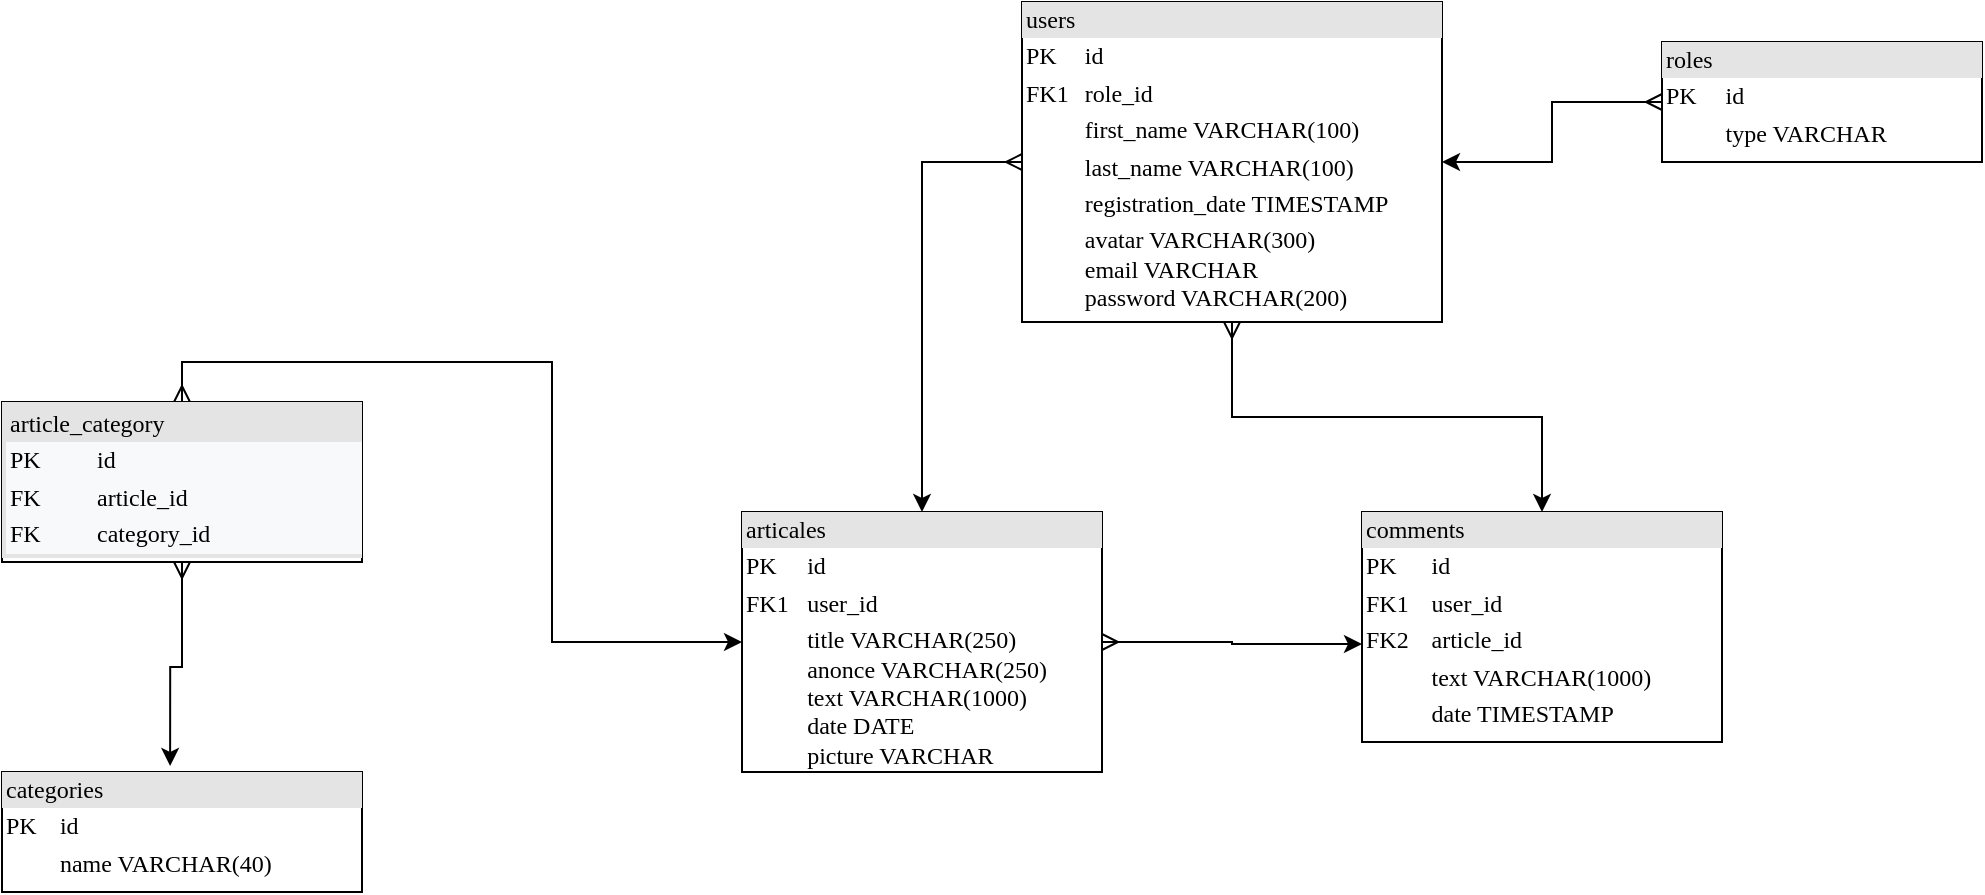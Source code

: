 <mxfile version="19.0.0" type="device"><diagram name="Page-1" id="2ca16b54-16f6-2749-3443-fa8db7711227"><mxGraphModel dx="786" dy="491" grid="1" gridSize="10" guides="1" tooltips="1" connect="1" arrows="1" fold="1" page="1" pageScale="1" pageWidth="1100" pageHeight="850" background="none" math="0" shadow="0"><root><mxCell id="0"/><mxCell id="1" parent="0"/><mxCell id="zmpD0okukfCURoLaRzCF-12" style="edgeStyle=orthogonalEdgeStyle;rounded=0;orthogonalLoop=1;jettySize=auto;html=1;exitX=1;exitY=0.5;exitDx=0;exitDy=0;entryX=0;entryY=0.574;entryDx=0;entryDy=0;entryPerimeter=0;startArrow=ERmany;startFill=0;" parent="1" source="2ed32ef02a7f4228-1" target="zmpD0okukfCURoLaRzCF-11" edge="1"><mxGeometry relative="1" as="geometry"/></mxCell><mxCell id="2ed32ef02a7f4228-1" value="&lt;div style=&quot;box-sizing:border-box;width:100%;background:#e4e4e4;padding:2px;&quot;&gt;articales&lt;/div&gt;&lt;table style=&quot;width:100%;font-size:1em;&quot; cellpadding=&quot;2&quot; cellspacing=&quot;0&quot;&gt;&lt;tbody&gt;&lt;tr&gt;&lt;td&gt;PK&lt;/td&gt;&lt;td&gt;id&lt;/td&gt;&lt;/tr&gt;&lt;tr&gt;&lt;td&gt;FK1&lt;/td&gt;&lt;td&gt;user_id&lt;/td&gt;&lt;/tr&gt;&lt;tr&gt;&lt;td&gt;&lt;/td&gt;&lt;td&gt;title VARCHAR(250)&lt;br&gt;anonce VARCHAR(250)&lt;br&gt;text VARCHAR(1000)&lt;br&gt;date DATE&lt;br&gt;picture VARCHAR&lt;br&gt;&lt;br&gt;&lt;/td&gt;&lt;/tr&gt;&lt;/tbody&gt;&lt;/table&gt;" style="verticalAlign=top;align=left;overflow=fill;html=1;rounded=0;shadow=0;comic=0;labelBackgroundColor=none;strokeWidth=1;fontFamily=Verdana;fontSize=12" parent="1" vertex="1"><mxGeometry x="450" y="295" width="180" height="130" as="geometry"/></mxCell><mxCell id="2ed32ef02a7f4228-5" value="&lt;div style=&quot;box-sizing:border-box;width:100%;background:#e4e4e4;padding:2px;&quot;&gt;categories&lt;/div&gt;&lt;table style=&quot;width:100%;font-size:1em;&quot; cellpadding=&quot;2&quot; cellspacing=&quot;0&quot;&gt;&lt;tbody&gt;&lt;tr&gt;&lt;td&gt;PK&lt;/td&gt;&lt;td&gt;id&lt;/td&gt;&lt;/tr&gt;&lt;tr&gt;&lt;td&gt;&lt;br&gt;&lt;/td&gt;&lt;td&gt;name VARCHAR(40)&lt;/td&gt;&lt;/tr&gt;&lt;tr&gt;&lt;td&gt;&lt;/td&gt;&lt;td&gt;&lt;br&gt;&lt;/td&gt;&lt;/tr&gt;&lt;/tbody&gt;&lt;/table&gt;" style="verticalAlign=top;align=left;overflow=fill;html=1;rounded=0;shadow=0;comic=0;labelBackgroundColor=none;strokeWidth=1;fontFamily=Verdana;fontSize=12" parent="1" vertex="1"><mxGeometry x="80" y="425" width="180" height="60" as="geometry"/></mxCell><mxCell id="zmpD0okukfCURoLaRzCF-6" style="edgeStyle=orthogonalEdgeStyle;rounded=0;orthogonalLoop=1;jettySize=auto;html=1;exitX=0.5;exitY=1;exitDx=0;exitDy=0;entryX=0.467;entryY=-0.05;entryDx=0;entryDy=0;entryPerimeter=0;startArrow=ERmany;startFill=0;" parent="1" source="zmpD0okukfCURoLaRzCF-2" target="2ed32ef02a7f4228-5" edge="1"><mxGeometry relative="1" as="geometry"/></mxCell><mxCell id="zmpD0okukfCURoLaRzCF-7" style="edgeStyle=orthogonalEdgeStyle;rounded=0;orthogonalLoop=1;jettySize=auto;html=1;exitX=0.5;exitY=0;exitDx=0;exitDy=0;entryX=0;entryY=0.5;entryDx=0;entryDy=0;startArrow=ERmany;startFill=0;" parent="1" source="zmpD0okukfCURoLaRzCF-2" target="2ed32ef02a7f4228-1" edge="1"><mxGeometry relative="1" as="geometry"/></mxCell><mxCell id="zmpD0okukfCURoLaRzCF-2" value="&lt;div style=&quot;box-sizing:border-box;width:100%;background:#e4e4e4;padding:2px;&quot;&gt;&lt;div style=&quot;box-sizing: border-box; width: 180px; background-image: initial; background-position: initial; background-size: initial; background-repeat: initial; background-attachment: initial; background-origin: initial; background-clip: initial; padding: 2px;&quot;&gt;article_category&lt;/div&gt;&lt;table style=&quot;font-size: 1em; background-color: rgb(248, 249, 250); width: 180px;&quot; cellpadding=&quot;2&quot; cellspacing=&quot;0&quot;&gt;&lt;tbody&gt;&lt;tr&gt;&lt;td&gt;PK&lt;/td&gt;&lt;td&gt;id&lt;/td&gt;&lt;/tr&gt;&lt;tr&gt;&lt;td&gt;FK&lt;/td&gt;&lt;td&gt;article_id&lt;/td&gt;&lt;/tr&gt;&lt;tr&gt;&lt;td&gt;FK&lt;/td&gt;&lt;td&gt;category_id&lt;/td&gt;&lt;/tr&gt;&lt;/tbody&gt;&lt;/table&gt;&lt;/div&gt;" style="verticalAlign=top;align=left;overflow=fill;html=1;rounded=0;shadow=0;comic=0;labelBackgroundColor=none;strokeWidth=1;fontFamily=Verdana;fontSize=12" parent="1" vertex="1"><mxGeometry x="80" y="240" width="180" height="80" as="geometry"/></mxCell><mxCell id="zmpD0okukfCURoLaRzCF-9" style="edgeStyle=orthogonalEdgeStyle;rounded=0;orthogonalLoop=1;jettySize=auto;html=1;exitX=0;exitY=0.5;exitDx=0;exitDy=0;entryX=0.5;entryY=0;entryDx=0;entryDy=0;startArrow=ERmany;startFill=0;" parent="1" source="zmpD0okukfCURoLaRzCF-8" target="2ed32ef02a7f4228-1" edge="1"><mxGeometry relative="1" as="geometry"/></mxCell><mxCell id="zmpD0okukfCURoLaRzCF-13" style="edgeStyle=orthogonalEdgeStyle;rounded=0;orthogonalLoop=1;jettySize=auto;html=1;exitX=0.5;exitY=1;exitDx=0;exitDy=0;entryX=0.5;entryY=0;entryDx=0;entryDy=0;startArrow=ERmany;startFill=0;" parent="1" source="zmpD0okukfCURoLaRzCF-8" target="zmpD0okukfCURoLaRzCF-11" edge="1"><mxGeometry relative="1" as="geometry"/></mxCell><mxCell id="zmpD0okukfCURoLaRzCF-8" value="&lt;div style=&quot;box-sizing: border-box ; width: 100% ; background: #e4e4e4 ; padding: 2px&quot;&gt;users&lt;/div&gt;&lt;table style=&quot;width: 100% ; font-size: 1em&quot; cellpadding=&quot;2&quot; cellspacing=&quot;0&quot;&gt;&lt;tbody&gt;&lt;tr&gt;&lt;td&gt;PK&lt;/td&gt;&lt;td&gt;id&lt;/td&gt;&lt;/tr&gt;&lt;tr&gt;&lt;td&gt;FK1&lt;/td&gt;&lt;td&gt;role_id&lt;/td&gt;&lt;/tr&gt;&lt;tr&gt;&lt;td&gt;&lt;/td&gt;&lt;td&gt;first_name VARCHAR(100)&lt;/td&gt;&lt;/tr&gt;&lt;tr&gt;&lt;td&gt;&lt;br&gt;&lt;/td&gt;&lt;td&gt;last_name VARCHAR(100)&lt;/td&gt;&lt;/tr&gt;&lt;tr&gt;&lt;td&gt;&lt;br&gt;&lt;/td&gt;&lt;td&gt;registration_date TIMESTAMP&lt;/td&gt;&lt;/tr&gt;&lt;tr&gt;&lt;td&gt;&lt;br&gt;&lt;/td&gt;&lt;td&gt;avatar VARCHAR(300)&lt;br&gt;email VARCHAR&lt;br&gt;password VARCHAR(200)&lt;/td&gt;&lt;/tr&gt;&lt;/tbody&gt;&lt;/table&gt;" style="verticalAlign=top;align=left;overflow=fill;html=1;rounded=0;shadow=0;comic=0;labelBackgroundColor=none;strokeWidth=1;fontFamily=Verdana;fontSize=12" parent="1" vertex="1"><mxGeometry x="590" y="40" width="210" height="160" as="geometry"/></mxCell><mxCell id="zmpD0okukfCURoLaRzCF-11" value="&lt;div style=&quot;box-sizing: border-box ; width: 100% ; background: #e4e4e4 ; padding: 2px&quot;&gt;comments&lt;/div&gt;&lt;table style=&quot;width: 100% ; font-size: 1em&quot; cellpadding=&quot;2&quot; cellspacing=&quot;0&quot;&gt;&lt;tbody&gt;&lt;tr&gt;&lt;td&gt;PK&lt;/td&gt;&lt;td&gt;id&lt;/td&gt;&lt;/tr&gt;&lt;tr&gt;&lt;td&gt;FK1&lt;/td&gt;&lt;td&gt;user_id&lt;/td&gt;&lt;/tr&gt;&lt;tr&gt;&lt;td&gt;FK2&lt;/td&gt;&lt;td&gt;article_id&lt;/td&gt;&lt;/tr&gt;&lt;tr&gt;&lt;td&gt;&lt;br&gt;&lt;/td&gt;&lt;td&gt;text VARCHAR(1000)&lt;/td&gt;&lt;/tr&gt;&lt;tr&gt;&lt;td&gt;&lt;br&gt;&lt;/td&gt;&lt;td&gt;date TIMESTAMP&lt;/td&gt;&lt;/tr&gt;&lt;tr&gt;&lt;td&gt;&lt;br&gt;&lt;/td&gt;&lt;td&gt;&lt;br&gt;&lt;/td&gt;&lt;/tr&gt;&lt;/tbody&gt;&lt;/table&gt;" style="verticalAlign=top;align=left;overflow=fill;html=1;rounded=0;shadow=0;comic=0;labelBackgroundColor=none;strokeWidth=1;fontFamily=Verdana;fontSize=12" parent="1" vertex="1"><mxGeometry x="760" y="295" width="180" height="115" as="geometry"/></mxCell><mxCell id="zmpD0okukfCURoLaRzCF-15" style="edgeStyle=orthogonalEdgeStyle;rounded=0;orthogonalLoop=1;jettySize=auto;html=1;exitX=0;exitY=0.5;exitDx=0;exitDy=0;entryX=1;entryY=0.5;entryDx=0;entryDy=0;startArrow=ERmany;startFill=0;" parent="1" source="zmpD0okukfCURoLaRzCF-14" target="zmpD0okukfCURoLaRzCF-8" edge="1"><mxGeometry relative="1" as="geometry"/></mxCell><mxCell id="zmpD0okukfCURoLaRzCF-14" value="&lt;div style=&quot;box-sizing: border-box ; width: 100% ; background: #e4e4e4 ; padding: 2px&quot;&gt;roles&lt;/div&gt;&lt;table style=&quot;width: 100% ; font-size: 1em&quot; cellpadding=&quot;2&quot; cellspacing=&quot;0&quot;&gt;&lt;tbody&gt;&lt;tr&gt;&lt;td&gt;PK&lt;/td&gt;&lt;td&gt;id&lt;/td&gt;&lt;/tr&gt;&lt;tr&gt;&lt;td&gt;&lt;br&gt;&lt;/td&gt;&lt;td&gt;type VARCHAR&lt;/td&gt;&lt;/tr&gt;&lt;tr&gt;&lt;td&gt;&lt;/td&gt;&lt;td&gt;&lt;/td&gt;&lt;/tr&gt;&lt;tr&gt;&lt;td&gt;&lt;/td&gt;&lt;td&gt;&lt;br&gt;&lt;/td&gt;&lt;/tr&gt;&lt;/tbody&gt;&lt;/table&gt;" style="verticalAlign=top;align=left;overflow=fill;html=1;rounded=0;shadow=0;comic=0;labelBackgroundColor=none;strokeWidth=1;fontFamily=Verdana;fontSize=12" parent="1" vertex="1"><mxGeometry x="910" y="60" width="160" height="60" as="geometry"/></mxCell></root></mxGraphModel></diagram></mxfile>